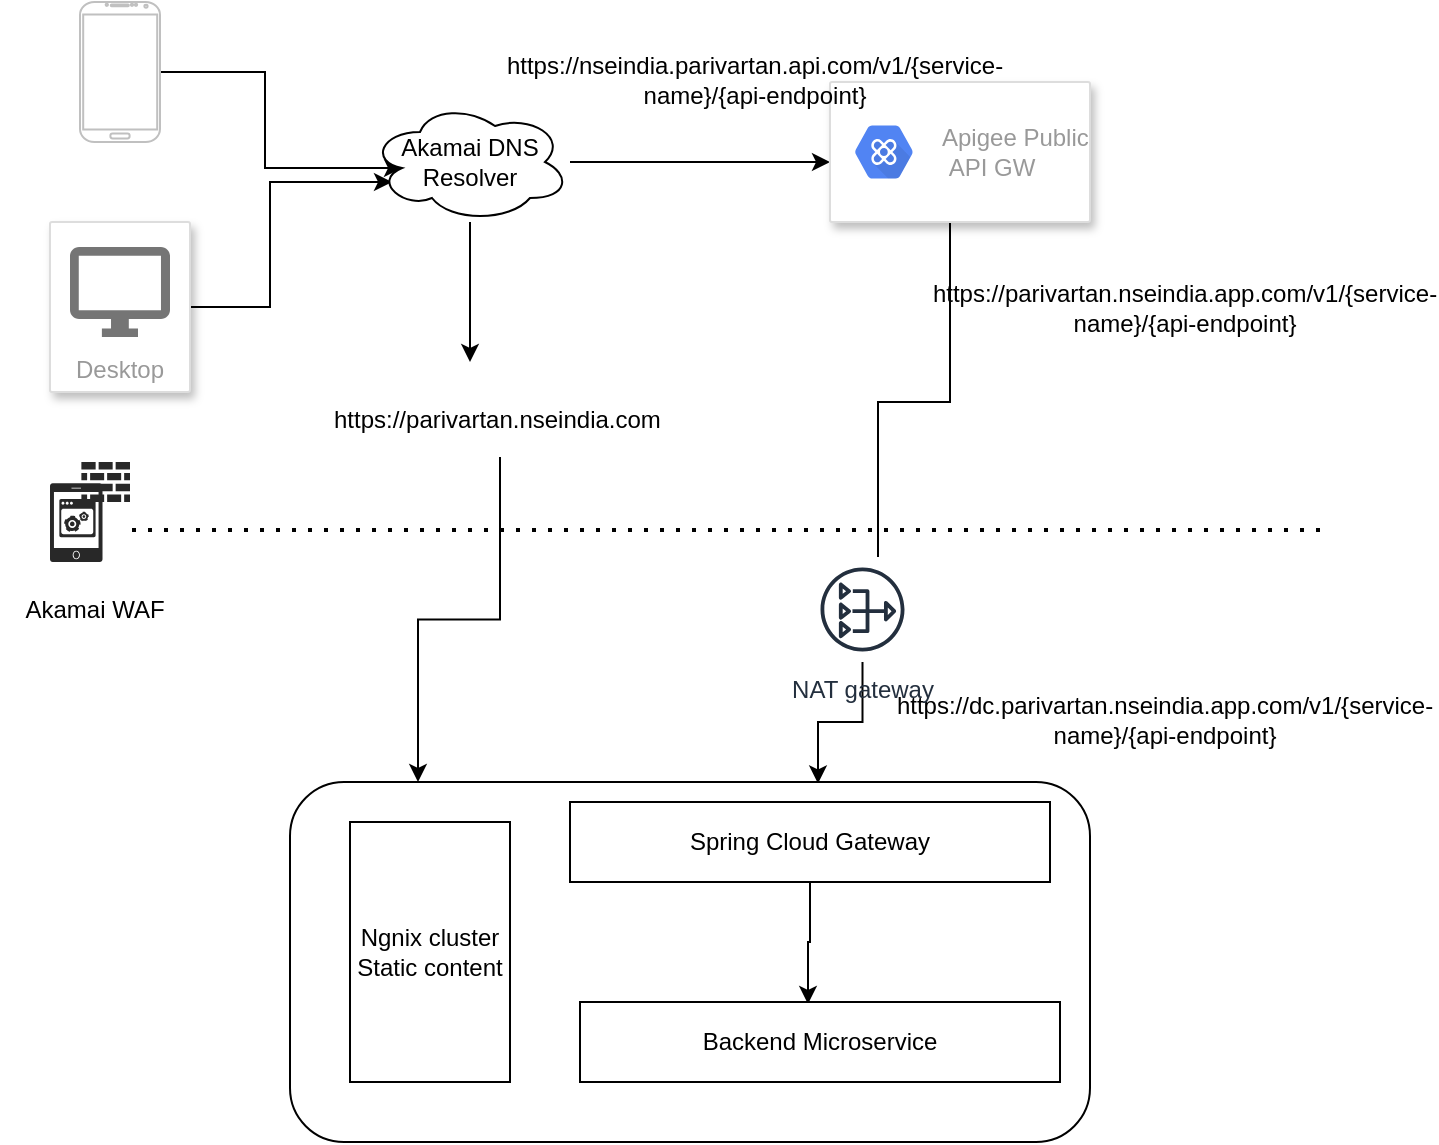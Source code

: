 <mxfile version="13.6.6" type="device" pages="2"><diagram id="TPuPxmHbFAtF3mcooyxT" name="Page-1"><mxGraphModel dx="1422" dy="762" grid="1" gridSize="10" guides="1" tooltips="1" connect="1" arrows="1" fold="1" page="1" pageScale="1" pageWidth="850" pageHeight="1100" math="0" shadow="0"><root><mxCell id="0"/><mxCell id="1" parent="0"/><mxCell id="LqSXRYrsGfPl7DbLb09H-9" style="edgeStyle=orthogonalEdgeStyle;rounded=0;orthogonalLoop=1;jettySize=auto;html=1;" edge="1" parent="1" source="LqSXRYrsGfPl7DbLb09H-1"><mxGeometry relative="1" as="geometry"><mxPoint x="211" y="140" as="targetPoint"/><Array as="points"><mxPoint x="150" y="203"/><mxPoint x="150" y="140"/></Array></mxGeometry></mxCell><mxCell id="LqSXRYrsGfPl7DbLb09H-1" value="Desktop" style="strokeColor=#dddddd;shadow=1;strokeWidth=1;rounded=1;absoluteArcSize=1;arcSize=2;labelPosition=center;verticalLabelPosition=middle;align=center;verticalAlign=bottom;spacingLeft=0;fontColor=#999999;fontSize=12;whiteSpace=wrap;spacingBottom=2;" vertex="1" parent="1"><mxGeometry x="40" y="160" width="70" height="85" as="geometry"/></mxCell><mxCell id="LqSXRYrsGfPl7DbLb09H-2" value="" style="dashed=0;connectable=0;html=1;fillColor=#757575;strokeColor=none;shape=mxgraph.gcp2.desktop;part=1;" vertex="1" parent="LqSXRYrsGfPl7DbLb09H-1"><mxGeometry x="0.5" width="50" height="45" relative="1" as="geometry"><mxPoint x="-25" y="12.5" as="offset"/></mxGeometry></mxCell><mxCell id="LqSXRYrsGfPl7DbLb09H-8" style="edgeStyle=orthogonalEdgeStyle;rounded=0;orthogonalLoop=1;jettySize=auto;html=1;entryX=0.16;entryY=0.55;entryDx=0;entryDy=0;entryPerimeter=0;" edge="1" parent="1" source="LqSXRYrsGfPl7DbLb09H-3" target="LqSXRYrsGfPl7DbLb09H-4"><mxGeometry relative="1" as="geometry"/></mxCell><mxCell id="LqSXRYrsGfPl7DbLb09H-3" value="" style="verticalLabelPosition=bottom;verticalAlign=top;html=1;shadow=0;dashed=0;strokeWidth=1;shape=mxgraph.android.phone2;strokeColor=#c0c0c0;" vertex="1" parent="1"><mxGeometry x="55" y="50" width="40" height="70" as="geometry"/></mxCell><mxCell id="LqSXRYrsGfPl7DbLb09H-10" style="edgeStyle=orthogonalEdgeStyle;rounded=0;orthogonalLoop=1;jettySize=auto;html=1;entryX=0.16;entryY=0;entryDx=0;entryDy=0;entryPerimeter=0;" edge="1" parent="1" source="LqSXRYrsGfPl7DbLb09H-25" target="LqSXRYrsGfPl7DbLb09H-12"><mxGeometry relative="1" as="geometry"><mxPoint x="250" y="287" as="targetPoint"/></mxGeometry></mxCell><mxCell id="LqSXRYrsGfPl7DbLb09H-18" style="edgeStyle=orthogonalEdgeStyle;rounded=0;orthogonalLoop=1;jettySize=auto;html=1;" edge="1" parent="1" source="LqSXRYrsGfPl7DbLb09H-4"><mxGeometry relative="1" as="geometry"><mxPoint x="430" y="130" as="targetPoint"/></mxGeometry></mxCell><mxCell id="LqSXRYrsGfPl7DbLb09H-4" value="Akamai DNS Resolver" style="ellipse;shape=cloud;whiteSpace=wrap;html=1;align=center;" vertex="1" parent="1"><mxGeometry x="200" y="100" width="100" height="60" as="geometry"/></mxCell><mxCell id="LqSXRYrsGfPl7DbLb09H-21" style="edgeStyle=orthogonalEdgeStyle;rounded=0;orthogonalLoop=1;jettySize=auto;html=1;entryX=0.567;entryY=0.108;entryDx=0;entryDy=0;entryPerimeter=0;" edge="1" parent="1" source="LqSXRYrsGfPl7DbLb09H-5" target="LqSXRYrsGfPl7DbLb09H-28"><mxGeometry relative="1" as="geometry"><mxPoint x="360" y="290" as="targetPoint"/><Array as="points"><mxPoint x="490" y="250"/><mxPoint x="454" y="250"/></Array></mxGeometry></mxCell><mxCell id="LqSXRYrsGfPl7DbLb09H-5" value="" style="strokeColor=#dddddd;shadow=1;strokeWidth=1;rounded=1;absoluteArcSize=1;arcSize=2;" vertex="1" parent="1"><mxGeometry x="430" y="90" width="130" height="70" as="geometry"/></mxCell><mxCell id="LqSXRYrsGfPl7DbLb09H-6" value="Apigee Public&lt;br&gt;&amp;nbsp;API GW" style="dashed=0;connectable=0;html=1;fillColor=#5184F3;strokeColor=none;shape=mxgraph.gcp2.hexIcon;prIcon=apigee_api_platform;part=1;labelPosition=right;verticalLabelPosition=middle;align=left;verticalAlign=middle;spacingLeft=5;fontColor=#999999;fontSize=12;" vertex="1" parent="LqSXRYrsGfPl7DbLb09H-5"><mxGeometry y="0.5" width="44" height="39" relative="1" as="geometry"><mxPoint x="5" y="-19.5" as="offset"/></mxGeometry></mxCell><mxCell id="LqSXRYrsGfPl7DbLb09H-19" style="edgeStyle=orthogonalEdgeStyle;rounded=0;orthogonalLoop=1;jettySize=auto;html=1;entryX=0.66;entryY=0.004;entryDx=0;entryDy=0;entryPerimeter=0;" edge="1" parent="1" source="LqSXRYrsGfPl7DbLb09H-28" target="LqSXRYrsGfPl7DbLb09H-12"><mxGeometry relative="1" as="geometry"><mxPoint x="360" y="330" as="sourcePoint"/></mxGeometry></mxCell><mxCell id="LqSXRYrsGfPl7DbLb09H-12" value="" style="rounded=1;whiteSpace=wrap;html=1;" vertex="1" parent="1"><mxGeometry x="160" y="440" width="400" height="180" as="geometry"/></mxCell><mxCell id="LqSXRYrsGfPl7DbLb09H-15" style="edgeStyle=orthogonalEdgeStyle;rounded=0;orthogonalLoop=1;jettySize=auto;html=1;entryX=0.475;entryY=0.025;entryDx=0;entryDy=0;entryPerimeter=0;" edge="1" parent="1" source="LqSXRYrsGfPl7DbLb09H-13" target="LqSXRYrsGfPl7DbLb09H-14"><mxGeometry relative="1" as="geometry"/></mxCell><mxCell id="LqSXRYrsGfPl7DbLb09H-13" value="Spring Cloud Gateway" style="rounded=0;whiteSpace=wrap;html=1;" vertex="1" parent="1"><mxGeometry x="300" y="450" width="240" height="40" as="geometry"/></mxCell><mxCell id="LqSXRYrsGfPl7DbLb09H-14" value="Backend Microservice" style="rounded=0;whiteSpace=wrap;html=1;" vertex="1" parent="1"><mxGeometry x="305" y="550" width="240" height="40" as="geometry"/></mxCell><mxCell id="LqSXRYrsGfPl7DbLb09H-16" value="Ngnix cluster&lt;br&gt;Static content" style="rounded=0;whiteSpace=wrap;html=1;" vertex="1" parent="1"><mxGeometry x="190" y="460" width="80" height="130" as="geometry"/></mxCell><mxCell id="LqSXRYrsGfPl7DbLb09H-22" value="https://parivartan.nseindia.app.com/v1/{service-name}/{api-endpoint}" style="text;html=1;strokeColor=none;fillColor=none;align=center;verticalAlign=middle;whiteSpace=wrap;rounded=0;" vertex="1" parent="1"><mxGeometry x="505" y="183.75" width="205" height="37.5" as="geometry"/></mxCell><mxCell id="LqSXRYrsGfPl7DbLb09H-23" value="https://dc.parivartan.nseindia.app.com/v1/{service-name}/{api-endpoint}" style="text;html=1;strokeColor=none;fillColor=none;align=center;verticalAlign=middle;whiteSpace=wrap;rounded=0;" vertex="1" parent="1"><mxGeometry x="495" y="390" width="205" height="37.5" as="geometry"/></mxCell><mxCell id="LqSXRYrsGfPl7DbLb09H-24" value="https://nseindia.parivartan.api.com/v1/{service-name}/{api-endpoint}" style="text;html=1;strokeColor=none;fillColor=none;align=center;verticalAlign=middle;whiteSpace=wrap;rounded=0;" vertex="1" parent="1"><mxGeometry x="290" y="70" width="205" height="37.5" as="geometry"/></mxCell><mxCell id="LqSXRYrsGfPl7DbLb09H-26" value="" style="verticalLabelPosition=bottom;html=1;fillColor=#282828;strokeColor=none;verticalAlign=top;pointerEvents=1;align=center;shape=mxgraph.cisco_safe.security_icons.waf;" vertex="1" parent="1"><mxGeometry x="40" y="280" width="40" height="50" as="geometry"/></mxCell><mxCell id="LqSXRYrsGfPl7DbLb09H-27" value="" style="endArrow=none;dashed=1;html=1;dashPattern=1 3;strokeWidth=2;exitX=1.025;exitY=0.68;exitDx=0;exitDy=0;exitPerimeter=0;" edge="1" parent="1" source="LqSXRYrsGfPl7DbLb09H-26"><mxGeometry width="50" height="50" relative="1" as="geometry"><mxPoint x="180" y="390" as="sourcePoint"/><mxPoint x="680" y="314" as="targetPoint"/></mxGeometry></mxCell><mxCell id="LqSXRYrsGfPl7DbLb09H-28" value="NAT gateway" style="outlineConnect=0;fontColor=#232F3E;gradientColor=none;strokeColor=#232F3E;fillColor=#ffffff;dashed=0;verticalLabelPosition=bottom;verticalAlign=top;align=center;html=1;fontSize=12;fontStyle=0;aspect=fixed;shape=mxgraph.aws4.resourceIcon;resIcon=mxgraph.aws4.nat_gateway;" vertex="1" parent="1"><mxGeometry x="420" y="327.5" width="52.5" height="52.5" as="geometry"/></mxCell><mxCell id="LqSXRYrsGfPl7DbLb09H-30" value="Akamai WAF" style="text;html=1;strokeColor=none;fillColor=none;align=center;verticalAlign=middle;whiteSpace=wrap;rounded=0;" vertex="1" parent="1"><mxGeometry x="15" y="343.75" width="95" height="20" as="geometry"/></mxCell><mxCell id="LqSXRYrsGfPl7DbLb09H-25" value="https://parivartan.nseindia.com" style="text;html=1;strokeColor=none;fillColor=none;align=left;verticalAlign=middle;whiteSpace=wrap;rounded=0;" vertex="1" parent="1"><mxGeometry x="180" y="240" width="170" height="37.5" as="geometry"/></mxCell><mxCell id="LqSXRYrsGfPl7DbLb09H-31" style="edgeStyle=orthogonalEdgeStyle;rounded=0;orthogonalLoop=1;jettySize=auto;html=1;" edge="1" parent="1" source="LqSXRYrsGfPl7DbLb09H-4"><mxGeometry relative="1" as="geometry"><mxPoint x="250" y="160" as="sourcePoint"/><mxPoint x="250" y="230" as="targetPoint"/></mxGeometry></mxCell></root></mxGraphModel></diagram><diagram id="3H6VyMeo8b6AE4xfrp0E" name="Page-2"><mxGraphModel dx="1422" dy="762" grid="1" gridSize="10" guides="1" tooltips="1" connect="1" arrows="1" fold="1" page="1" pageScale="1" pageWidth="850" pageHeight="1100" math="0" shadow="0"><root><mxCell id="rmSaNkzrOLcn8adkqzgP-0"/><mxCell id="rmSaNkzrOLcn8adkqzgP-1" parent="rmSaNkzrOLcn8adkqzgP-0"/><mxCell id="rmSaNkzrOLcn8adkqzgP-2" style="edgeStyle=orthogonalEdgeStyle;rounded=0;orthogonalLoop=1;jettySize=auto;html=1;" edge="1" parent="rmSaNkzrOLcn8adkqzgP-1" source="rmSaNkzrOLcn8adkqzgP-3"><mxGeometry relative="1" as="geometry"><mxPoint x="211" y="140" as="targetPoint"/><Array as="points"><mxPoint x="150" y="203"/><mxPoint x="150" y="140"/></Array></mxGeometry></mxCell><mxCell id="rmSaNkzrOLcn8adkqzgP-3" value="Desktop" style="strokeColor=#dddddd;shadow=1;strokeWidth=1;rounded=1;absoluteArcSize=1;arcSize=2;labelPosition=center;verticalLabelPosition=middle;align=center;verticalAlign=bottom;spacingLeft=0;fontColor=#999999;fontSize=12;whiteSpace=wrap;spacingBottom=2;" vertex="1" parent="rmSaNkzrOLcn8adkqzgP-1"><mxGeometry x="40" y="160" width="70" height="85" as="geometry"/></mxCell><mxCell id="rmSaNkzrOLcn8adkqzgP-4" value="" style="dashed=0;connectable=0;html=1;fillColor=#757575;strokeColor=none;shape=mxgraph.gcp2.desktop;part=1;" vertex="1" parent="rmSaNkzrOLcn8adkqzgP-3"><mxGeometry x="0.5" width="50" height="45" relative="1" as="geometry"><mxPoint x="-25" y="12.5" as="offset"/></mxGeometry></mxCell><mxCell id="rmSaNkzrOLcn8adkqzgP-5" style="edgeStyle=orthogonalEdgeStyle;rounded=0;orthogonalLoop=1;jettySize=auto;html=1;entryX=0.16;entryY=0.55;entryDx=0;entryDy=0;entryPerimeter=0;" edge="1" parent="rmSaNkzrOLcn8adkqzgP-1" source="rmSaNkzrOLcn8adkqzgP-6" target="rmSaNkzrOLcn8adkqzgP-9"><mxGeometry relative="1" as="geometry"/></mxCell><mxCell id="rmSaNkzrOLcn8adkqzgP-6" value="" style="verticalLabelPosition=bottom;verticalAlign=top;html=1;shadow=0;dashed=0;strokeWidth=1;shape=mxgraph.android.phone2;strokeColor=#c0c0c0;" vertex="1" parent="rmSaNkzrOLcn8adkqzgP-1"><mxGeometry x="55" y="50" width="40" height="70" as="geometry"/></mxCell><mxCell id="rmSaNkzrOLcn8adkqzgP-7" style="edgeStyle=orthogonalEdgeStyle;rounded=0;orthogonalLoop=1;jettySize=auto;html=1;entryX=0.16;entryY=0;entryDx=0;entryDy=0;entryPerimeter=0;" edge="1" parent="rmSaNkzrOLcn8adkqzgP-1" source="rmSaNkzrOLcn8adkqzgP-26" target="rmSaNkzrOLcn8adkqzgP-14"><mxGeometry relative="1" as="geometry"><mxPoint x="250" y="287" as="targetPoint"/></mxGeometry></mxCell><mxCell id="rmSaNkzrOLcn8adkqzgP-8" style="edgeStyle=orthogonalEdgeStyle;rounded=0;orthogonalLoop=1;jettySize=auto;html=1;" edge="1" parent="rmSaNkzrOLcn8adkqzgP-1" source="rmSaNkzrOLcn8adkqzgP-9"><mxGeometry relative="1" as="geometry"><mxPoint x="430" y="130" as="targetPoint"/></mxGeometry></mxCell><mxCell id="rmSaNkzrOLcn8adkqzgP-9" value="Akamai DNS Resolver" style="ellipse;shape=cloud;whiteSpace=wrap;html=1;align=center;" vertex="1" parent="rmSaNkzrOLcn8adkqzgP-1"><mxGeometry x="200" y="100" width="100" height="60" as="geometry"/></mxCell><mxCell id="rmSaNkzrOLcn8adkqzgP-10" style="edgeStyle=orthogonalEdgeStyle;rounded=0;orthogonalLoop=1;jettySize=auto;html=1;entryX=0.567;entryY=0.108;entryDx=0;entryDy=0;entryPerimeter=0;" edge="1" parent="rmSaNkzrOLcn8adkqzgP-1" source="rmSaNkzrOLcn8adkqzgP-11" target="rmSaNkzrOLcn8adkqzgP-24"><mxGeometry relative="1" as="geometry"><mxPoint x="360" y="290" as="targetPoint"/><Array as="points"><mxPoint x="490" y="250"/><mxPoint x="454" y="250"/></Array></mxGeometry></mxCell><mxCell id="rmSaNkzrOLcn8adkqzgP-11" value="" style="strokeColor=#dddddd;shadow=1;strokeWidth=1;rounded=1;absoluteArcSize=1;arcSize=2;" vertex="1" parent="rmSaNkzrOLcn8adkqzgP-1"><mxGeometry x="430" y="90" width="130" height="70" as="geometry"/></mxCell><mxCell id="rmSaNkzrOLcn8adkqzgP-12" value="Apigee Public&lt;br&gt;&amp;nbsp;API GW" style="dashed=0;connectable=0;html=1;fillColor=#5184F3;strokeColor=none;shape=mxgraph.gcp2.hexIcon;prIcon=apigee_api_platform;part=1;labelPosition=right;verticalLabelPosition=middle;align=left;verticalAlign=middle;spacingLeft=5;fontColor=#999999;fontSize=12;" vertex="1" parent="rmSaNkzrOLcn8adkqzgP-11"><mxGeometry y="0.5" width="44" height="39" relative="1" as="geometry"><mxPoint x="5" y="-19.5" as="offset"/></mxGeometry></mxCell><mxCell id="rmSaNkzrOLcn8adkqzgP-13" style="edgeStyle=orthogonalEdgeStyle;rounded=0;orthogonalLoop=1;jettySize=auto;html=1;entryX=0.66;entryY=0.004;entryDx=0;entryDy=0;entryPerimeter=0;" edge="1" parent="rmSaNkzrOLcn8adkqzgP-1" source="rmSaNkzrOLcn8adkqzgP-24" target="rmSaNkzrOLcn8adkqzgP-14"><mxGeometry relative="1" as="geometry"><mxPoint x="360" y="330" as="sourcePoint"/></mxGeometry></mxCell><mxCell id="rmSaNkzrOLcn8adkqzgP-14" value="" style="rounded=1;whiteSpace=wrap;html=1;" vertex="1" parent="rmSaNkzrOLcn8adkqzgP-1"><mxGeometry x="160" y="440" width="400" height="180" as="geometry"/></mxCell><mxCell id="rmSaNkzrOLcn8adkqzgP-15" style="edgeStyle=orthogonalEdgeStyle;rounded=0;orthogonalLoop=1;jettySize=auto;html=1;entryX=0.475;entryY=0.025;entryDx=0;entryDy=0;entryPerimeter=0;" edge="1" parent="rmSaNkzrOLcn8adkqzgP-1" source="rmSaNkzrOLcn8adkqzgP-16" target="rmSaNkzrOLcn8adkqzgP-17"><mxGeometry relative="1" as="geometry"/></mxCell><mxCell id="rmSaNkzrOLcn8adkqzgP-16" value="TAS&amp;nbsp; Go Router" style="rounded=0;whiteSpace=wrap;html=1;" vertex="1" parent="rmSaNkzrOLcn8adkqzgP-1"><mxGeometry x="300" y="450" width="240" height="40" as="geometry"/></mxCell><mxCell id="rmSaNkzrOLcn8adkqzgP-17" value="Spring Cloud Gateway/MS" style="rounded=0;whiteSpace=wrap;html=1;" vertex="1" parent="rmSaNkzrOLcn8adkqzgP-1"><mxGeometry x="305" y="550" width="240" height="40" as="geometry"/></mxCell><mxCell id="rmSaNkzrOLcn8adkqzgP-18" value="Ngnix cluster&lt;br&gt;Static content" style="rounded=0;whiteSpace=wrap;html=1;" vertex="1" parent="rmSaNkzrOLcn8adkqzgP-1"><mxGeometry x="190" y="460" width="80" height="130" as="geometry"/></mxCell><mxCell id="rmSaNkzrOLcn8adkqzgP-19" value="https://parivartan.nseindia.app.com/v1/{service-name}/{api-endpoint}" style="text;html=1;strokeColor=none;fillColor=none;align=center;verticalAlign=middle;whiteSpace=wrap;rounded=0;" vertex="1" parent="rmSaNkzrOLcn8adkqzgP-1"><mxGeometry x="505" y="183.75" width="205" height="37.5" as="geometry"/></mxCell><mxCell id="rmSaNkzrOLcn8adkqzgP-20" value="ms1.dev.parivartan.nseindai.com" style="text;html=1;strokeColor=none;fillColor=none;align=center;verticalAlign=middle;whiteSpace=wrap;rounded=0;" vertex="1" parent="rmSaNkzrOLcn8adkqzgP-1"><mxGeometry x="505" y="327.5" width="205" height="37.5" as="geometry"/></mxCell><mxCell id="rmSaNkzrOLcn8adkqzgP-21" value="https://nseindia.parivartan.api.com/v1/{service-name}/{api-endpoint}" style="text;html=1;strokeColor=none;fillColor=none;align=center;verticalAlign=middle;whiteSpace=wrap;rounded=0;" vertex="1" parent="rmSaNkzrOLcn8adkqzgP-1"><mxGeometry x="290" y="70" width="205" height="37.5" as="geometry"/></mxCell><mxCell id="rmSaNkzrOLcn8adkqzgP-22" value="" style="verticalLabelPosition=bottom;html=1;fillColor=#282828;strokeColor=none;verticalAlign=top;pointerEvents=1;align=center;shape=mxgraph.cisco_safe.security_icons.waf;" vertex="1" parent="rmSaNkzrOLcn8adkqzgP-1"><mxGeometry x="40" y="280" width="40" height="50" as="geometry"/></mxCell><mxCell id="rmSaNkzrOLcn8adkqzgP-23" value="" style="endArrow=none;dashed=1;html=1;dashPattern=1 3;strokeWidth=2;exitX=1.025;exitY=0.68;exitDx=0;exitDy=0;exitPerimeter=0;" edge="1" parent="rmSaNkzrOLcn8adkqzgP-1" source="rmSaNkzrOLcn8adkqzgP-22"><mxGeometry width="50" height="50" relative="1" as="geometry"><mxPoint x="180" y="390" as="sourcePoint"/><mxPoint x="680" y="314" as="targetPoint"/></mxGeometry></mxCell><mxCell id="rmSaNkzrOLcn8adkqzgP-24" value="NAT gateway" style="outlineConnect=0;fontColor=#232F3E;gradientColor=none;strokeColor=#232F3E;fillColor=#ffffff;dashed=0;verticalLabelPosition=bottom;verticalAlign=top;align=center;html=1;fontSize=12;fontStyle=0;aspect=fixed;shape=mxgraph.aws4.resourceIcon;resIcon=mxgraph.aws4.nat_gateway;" vertex="1" parent="rmSaNkzrOLcn8adkqzgP-1"><mxGeometry x="420" y="327.5" width="52.5" height="52.5" as="geometry"/></mxCell><mxCell id="rmSaNkzrOLcn8adkqzgP-25" value="Akamai WAF" style="text;html=1;strokeColor=none;fillColor=none;align=center;verticalAlign=middle;whiteSpace=wrap;rounded=0;" vertex="1" parent="rmSaNkzrOLcn8adkqzgP-1"><mxGeometry x="15" y="343.75" width="95" height="20" as="geometry"/></mxCell><mxCell id="rmSaNkzrOLcn8adkqzgP-26" value="https://parivartan.nseindia.com" style="text;html=1;strokeColor=none;fillColor=none;align=left;verticalAlign=middle;whiteSpace=wrap;rounded=0;" vertex="1" parent="rmSaNkzrOLcn8adkqzgP-1"><mxGeometry x="180" y="240" width="170" height="37.5" as="geometry"/></mxCell><mxCell id="rmSaNkzrOLcn8adkqzgP-27" style="edgeStyle=orthogonalEdgeStyle;rounded=0;orthogonalLoop=1;jettySize=auto;html=1;" edge="1" parent="rmSaNkzrOLcn8adkqzgP-1" source="rmSaNkzrOLcn8adkqzgP-9"><mxGeometry relative="1" as="geometry"><mxPoint x="250" y="160" as="sourcePoint"/><mxPoint x="250" y="230" as="targetPoint"/></mxGeometry></mxCell></root></mxGraphModel></diagram></mxfile>